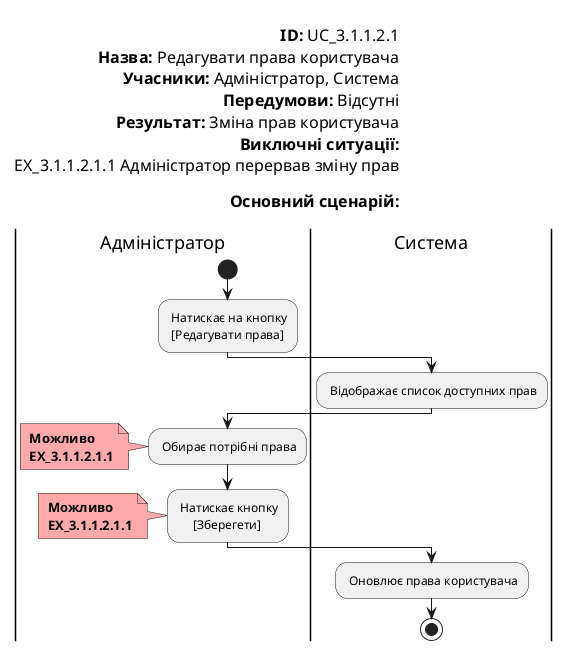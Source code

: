 @startuml
left header
        
        <font color=000 size=16><b>ID:</b> UC_3.1.1.2.1
        <font color=000 size=16><b>Назва:</b> Редагувати права користувача
        <font color=000 size=16><b>Учасники:</b> Адміністратор, Система
        <font color=000 size=16><b>Передумови:</b> Відсутні
        <font color=000 size=16><b>Результат:</b> Зміна прав користувача
        <font color=000 size=16><b>Виключні ситуації:</b>
        <font color=000 size=16> EX_3.1.1.2.1.1 Адміністратор перервав зміну прав
        
        <font color=000 size=16><b>Основний сценарій:</b>
        
    end header

    |Адміністратор|
        start
        : Натискає на кнопку
         [Редагувати права];
    |Система|
        : Відображає список доступних прав;
    |Адміністратор|    
        : Обирає потрібні права;
        note left #ffaaaa
        <b> Можливо
        <b> EX_3.1.1.2.1.1
        end note

        : Натискає кнопку
             [Зберегети];
        note left #ffaaaa
        <b> Можливо
        <b> EX_3.1.1.2.1.1
        end note
    |Система|
        : Оновлює права користувача;
    
        stop;
@enduml
